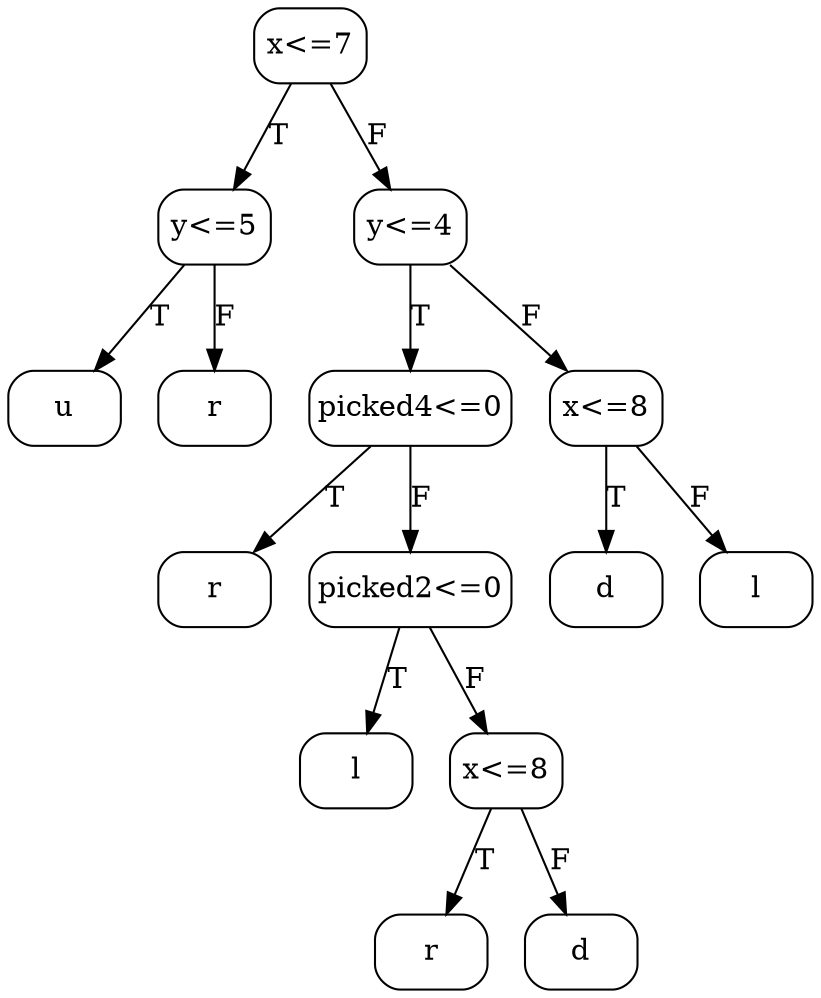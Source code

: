 // decision tree
digraph {
	2 [label=u margin="0.05,0.05" shape=box style=rounded]
	17 [label=r margin="0.05,0.05" shape=box style=rounded]
	1 [label="y<=5" margin="0.05,0.05" shape=box style=rounded]
	1 -> 2 [label=T]
	1 -> 17 [label=F]
	34 [label=r margin="0.05,0.05" shape=box style=rounded]
	42 [label=l margin="0.05,0.05" shape=box style=rounded]
	46 [label=r margin="0.05,0.05" shape=box style=rounded]
	47 [label=d margin="0.05,0.05" shape=box style=rounded]
	45 [label="x<=8" margin="0.05,0.05" shape=box style=rounded]
	45 -> 46 [label=T]
	45 -> 47 [label=F]
	41 [label="picked2<=0" margin="0.05,0.05" shape=box style=rounded]
	41 -> 42 [label=T]
	41 -> 45 [label=F]
	33 [label="picked4<=0" margin="0.05,0.05" shape=box style=rounded]
	33 -> 34 [label=T]
	33 -> 41 [label=F]
	49 [label=d margin="0.05,0.05" shape=box style=rounded]
	56 [label=l margin="0.05,0.05" shape=box style=rounded]
	48 [label="x<=8" margin="0.05,0.05" shape=box style=rounded]
	48 -> 49 [label=T]
	48 -> 56 [label=F]
	32 [label="y<=4" margin="0.05,0.05" shape=box style=rounded]
	32 -> 33 [label=T]
	32 -> 48 [label=F]
	0 [label="x<=7" margin="0.05,0.05" shape=box style=rounded]
	0 -> 1 [label=T]
	0 -> 32 [label=F]
}
